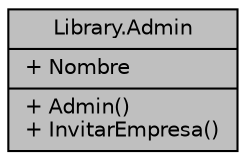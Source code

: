 digraph "Library.Admin"
{
 // INTERACTIVE_SVG=YES
 // LATEX_PDF_SIZE
  edge [fontname="Helvetica",fontsize="10",labelfontname="Helvetica",labelfontsize="10"];
  node [fontname="Helvetica",fontsize="10",shape=record];
  Node1 [label="{Library.Admin\n|+ Nombre\l|+ Admin()\l+ InvitarEmpresa()\l}",height=0.2,width=0.4,color="black", fillcolor="grey75", style="filled", fontcolor="black",tooltip="Esta clase representa un Administrador de la aplicacion."];
}
